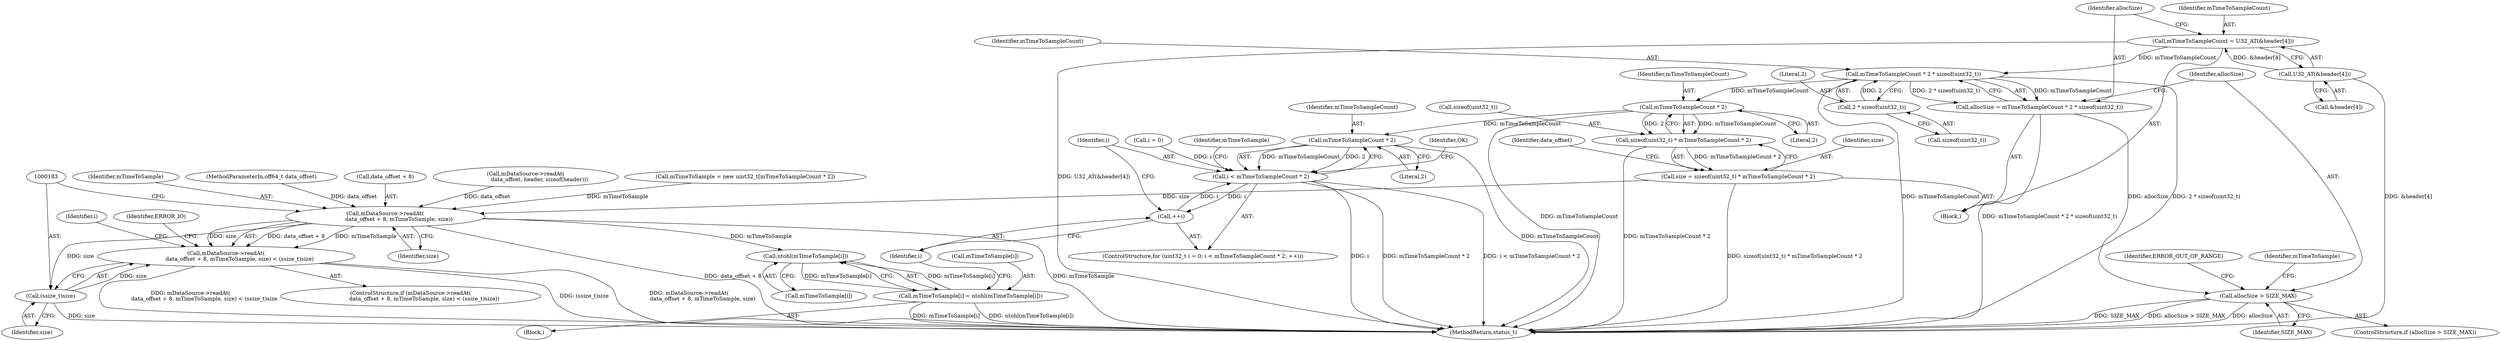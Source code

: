 digraph "1_Android_cf1581c66c2ad8c5b1aaca2e43e350cf5974f46d_1@API" {
"1000148" [label="(Call,mTimeToSampleCount * 2 * sizeof(uint32_t))"];
"1000138" [label="(Call,mTimeToSampleCount = U32_AT(&header[4]))"];
"1000140" [label="(Call,U32_AT(&header[4]))"];
"1000150" [label="(Call,2 * sizeof(uint32_t))"];
"1000146" [label="(Call,allocSize = mTimeToSampleCount * 2 * sizeof(uint32_t))"];
"1000155" [label="(Call,allocSize > SIZE_MAX)"];
"1000171" [label="(Call,mTimeToSampleCount * 2)"];
"1000168" [label="(Call,sizeof(uint32_t) * mTimeToSampleCount * 2)"];
"1000166" [label="(Call,size = sizeof(uint32_t) * mTimeToSampleCount * 2)"];
"1000176" [label="(Call,mDataSource->readAt(\n                data_offset + 8, mTimeToSample, size))"];
"1000175" [label="(Call,mDataSource->readAt(\n                data_offset + 8, mTimeToSample, size) < (ssize_t)size)"];
"1000182" [label="(Call,(ssize_t)size)"];
"1000205" [label="(Call,ntohl(mTimeToSample[i]))"];
"1000201" [label="(Call,mTimeToSample[i] = ntohl(mTimeToSample[i]))"];
"1000195" [label="(Call,mTimeToSampleCount * 2)"];
"1000193" [label="(Call,i < mTimeToSampleCount * 2)"];
"1000198" [label="(Call,++i)"];
"1000150" [label="(Call,2 * sizeof(uint32_t))"];
"1000171" [label="(Call,mTimeToSampleCount * 2)"];
"1000149" [label="(Identifier,mTimeToSampleCount)"];
"1000141" [label="(Call,&header[4])"];
"1000176" [label="(Call,mDataSource->readAt(\n                data_offset + 8, mTimeToSample, size))"];
"1000151" [label="(Literal,2)"];
"1000211" [label="(MethodReturn,status_t)"];
"1000147" [label="(Identifier,allocSize)"];
"1000146" [label="(Call,allocSize = mTimeToSampleCount * 2 * sizeof(uint32_t))"];
"1000160" [label="(Identifier,ERROR_OUT_OF_RANGE)"];
"1000162" [label="(Identifier,mTimeToSample)"];
"1000167" [label="(Identifier,size)"];
"1000201" [label="(Call,mTimeToSample[i] = ntohl(mTimeToSample[i]))"];
"1000202" [label="(Call,mTimeToSample[i])"];
"1000193" [label="(Call,i < mTimeToSampleCount * 2)"];
"1000156" [label="(Identifier,allocSize)"];
"1000198" [label="(Call,++i)"];
"1000184" [label="(Identifier,size)"];
"1000197" [label="(Literal,2)"];
"1000152" [label="(Call,sizeof(uint32_t))"];
"1000180" [label="(Identifier,mTimeToSample)"];
"1000101" [label="(MethodParameterIn,off64_t data_offset)"];
"1000175" [label="(Call,mDataSource->readAt(\n                data_offset + 8, mTimeToSample, size) < (ssize_t)size)"];
"1000177" [label="(Call,data_offset + 8)"];
"1000118" [label="(Call,mDataSource->readAt(\n                data_offset, header, sizeof(header)))"];
"1000195" [label="(Call,mTimeToSampleCount * 2)"];
"1000178" [label="(Identifier,data_offset)"];
"1000194" [label="(Identifier,i)"];
"1000157" [label="(Identifier,SIZE_MAX)"];
"1000210" [label="(Identifier,OK)"];
"1000139" [label="(Identifier,mTimeToSampleCount)"];
"1000182" [label="(Call,(ssize_t)size)"];
"1000181" [label="(Identifier,size)"];
"1000161" [label="(Call,mTimeToSample = new uint32_t[mTimeToSampleCount * 2])"];
"1000190" [label="(Call,i = 0)"];
"1000191" [label="(Identifier,i)"];
"1000166" [label="(Call,size = sizeof(uint32_t) * mTimeToSampleCount * 2)"];
"1000188" [label="(ControlStructure,for (uint32_t i = 0; i < mTimeToSampleCount * 2; ++i))"];
"1000187" [label="(Identifier,ERROR_IO)"];
"1000148" [label="(Call,mTimeToSampleCount * 2 * sizeof(uint32_t))"];
"1000200" [label="(Block,)"];
"1000155" [label="(Call,allocSize > SIZE_MAX)"];
"1000173" [label="(Literal,2)"];
"1000138" [label="(Call,mTimeToSampleCount = U32_AT(&header[4]))"];
"1000199" [label="(Identifier,i)"];
"1000169" [label="(Call,sizeof(uint32_t))"];
"1000140" [label="(Call,U32_AT(&header[4]))"];
"1000154" [label="(ControlStructure,if (allocSize > SIZE_MAX))"];
"1000172" [label="(Identifier,mTimeToSampleCount)"];
"1000206" [label="(Call,mTimeToSample[i])"];
"1000103" [label="(Block,)"];
"1000205" [label="(Call,ntohl(mTimeToSample[i]))"];
"1000203" [label="(Identifier,mTimeToSample)"];
"1000196" [label="(Identifier,mTimeToSampleCount)"];
"1000168" [label="(Call,sizeof(uint32_t) * mTimeToSampleCount * 2)"];
"1000174" [label="(ControlStructure,if (mDataSource->readAt(\n                data_offset + 8, mTimeToSample, size) < (ssize_t)size))"];
"1000148" -> "1000146"  [label="AST: "];
"1000148" -> "1000150"  [label="CFG: "];
"1000149" -> "1000148"  [label="AST: "];
"1000150" -> "1000148"  [label="AST: "];
"1000146" -> "1000148"  [label="CFG: "];
"1000148" -> "1000211"  [label="DDG: mTimeToSampleCount"];
"1000148" -> "1000211"  [label="DDG: 2 * sizeof(uint32_t)"];
"1000148" -> "1000146"  [label="DDG: mTimeToSampleCount"];
"1000148" -> "1000146"  [label="DDG: 2 * sizeof(uint32_t)"];
"1000138" -> "1000148"  [label="DDG: mTimeToSampleCount"];
"1000150" -> "1000148"  [label="DDG: 2"];
"1000148" -> "1000171"  [label="DDG: mTimeToSampleCount"];
"1000138" -> "1000103"  [label="AST: "];
"1000138" -> "1000140"  [label="CFG: "];
"1000139" -> "1000138"  [label="AST: "];
"1000140" -> "1000138"  [label="AST: "];
"1000147" -> "1000138"  [label="CFG: "];
"1000138" -> "1000211"  [label="DDG: U32_AT(&header[4])"];
"1000140" -> "1000138"  [label="DDG: &header[4]"];
"1000140" -> "1000141"  [label="CFG: "];
"1000141" -> "1000140"  [label="AST: "];
"1000140" -> "1000211"  [label="DDG: &header[4]"];
"1000150" -> "1000152"  [label="CFG: "];
"1000151" -> "1000150"  [label="AST: "];
"1000152" -> "1000150"  [label="AST: "];
"1000146" -> "1000103"  [label="AST: "];
"1000147" -> "1000146"  [label="AST: "];
"1000156" -> "1000146"  [label="CFG: "];
"1000146" -> "1000211"  [label="DDG: mTimeToSampleCount * 2 * sizeof(uint32_t)"];
"1000146" -> "1000155"  [label="DDG: allocSize"];
"1000155" -> "1000154"  [label="AST: "];
"1000155" -> "1000157"  [label="CFG: "];
"1000156" -> "1000155"  [label="AST: "];
"1000157" -> "1000155"  [label="AST: "];
"1000160" -> "1000155"  [label="CFG: "];
"1000162" -> "1000155"  [label="CFG: "];
"1000155" -> "1000211"  [label="DDG: SIZE_MAX"];
"1000155" -> "1000211"  [label="DDG: allocSize > SIZE_MAX"];
"1000155" -> "1000211"  [label="DDG: allocSize"];
"1000171" -> "1000168"  [label="AST: "];
"1000171" -> "1000173"  [label="CFG: "];
"1000172" -> "1000171"  [label="AST: "];
"1000173" -> "1000171"  [label="AST: "];
"1000168" -> "1000171"  [label="CFG: "];
"1000171" -> "1000211"  [label="DDG: mTimeToSampleCount"];
"1000171" -> "1000168"  [label="DDG: mTimeToSampleCount"];
"1000171" -> "1000168"  [label="DDG: 2"];
"1000171" -> "1000195"  [label="DDG: mTimeToSampleCount"];
"1000168" -> "1000166"  [label="AST: "];
"1000169" -> "1000168"  [label="AST: "];
"1000166" -> "1000168"  [label="CFG: "];
"1000168" -> "1000211"  [label="DDG: mTimeToSampleCount * 2"];
"1000168" -> "1000166"  [label="DDG: mTimeToSampleCount * 2"];
"1000166" -> "1000103"  [label="AST: "];
"1000167" -> "1000166"  [label="AST: "];
"1000178" -> "1000166"  [label="CFG: "];
"1000166" -> "1000211"  [label="DDG: sizeof(uint32_t) * mTimeToSampleCount * 2"];
"1000166" -> "1000176"  [label="DDG: size"];
"1000176" -> "1000175"  [label="AST: "];
"1000176" -> "1000181"  [label="CFG: "];
"1000177" -> "1000176"  [label="AST: "];
"1000180" -> "1000176"  [label="AST: "];
"1000181" -> "1000176"  [label="AST: "];
"1000183" -> "1000176"  [label="CFG: "];
"1000176" -> "1000211"  [label="DDG: mTimeToSample"];
"1000176" -> "1000211"  [label="DDG: data_offset + 8"];
"1000176" -> "1000175"  [label="DDG: data_offset + 8"];
"1000176" -> "1000175"  [label="DDG: mTimeToSample"];
"1000176" -> "1000175"  [label="DDG: size"];
"1000118" -> "1000176"  [label="DDG: data_offset"];
"1000101" -> "1000176"  [label="DDG: data_offset"];
"1000161" -> "1000176"  [label="DDG: mTimeToSample"];
"1000176" -> "1000182"  [label="DDG: size"];
"1000176" -> "1000205"  [label="DDG: mTimeToSample"];
"1000175" -> "1000174"  [label="AST: "];
"1000175" -> "1000182"  [label="CFG: "];
"1000182" -> "1000175"  [label="AST: "];
"1000187" -> "1000175"  [label="CFG: "];
"1000191" -> "1000175"  [label="CFG: "];
"1000175" -> "1000211"  [label="DDG: (ssize_t)size"];
"1000175" -> "1000211"  [label="DDG: mDataSource->readAt(\n                data_offset + 8, mTimeToSample, size)"];
"1000175" -> "1000211"  [label="DDG: mDataSource->readAt(\n                data_offset + 8, mTimeToSample, size) < (ssize_t)size"];
"1000182" -> "1000175"  [label="DDG: size"];
"1000182" -> "1000184"  [label="CFG: "];
"1000183" -> "1000182"  [label="AST: "];
"1000184" -> "1000182"  [label="AST: "];
"1000182" -> "1000211"  [label="DDG: size"];
"1000205" -> "1000201"  [label="AST: "];
"1000205" -> "1000206"  [label="CFG: "];
"1000206" -> "1000205"  [label="AST: "];
"1000201" -> "1000205"  [label="CFG: "];
"1000205" -> "1000201"  [label="DDG: mTimeToSample[i]"];
"1000201" -> "1000205"  [label="DDG: mTimeToSample[i]"];
"1000201" -> "1000200"  [label="AST: "];
"1000202" -> "1000201"  [label="AST: "];
"1000199" -> "1000201"  [label="CFG: "];
"1000201" -> "1000211"  [label="DDG: ntohl(mTimeToSample[i])"];
"1000201" -> "1000211"  [label="DDG: mTimeToSample[i]"];
"1000195" -> "1000193"  [label="AST: "];
"1000195" -> "1000197"  [label="CFG: "];
"1000196" -> "1000195"  [label="AST: "];
"1000197" -> "1000195"  [label="AST: "];
"1000193" -> "1000195"  [label="CFG: "];
"1000195" -> "1000211"  [label="DDG: mTimeToSampleCount"];
"1000195" -> "1000193"  [label="DDG: mTimeToSampleCount"];
"1000195" -> "1000193"  [label="DDG: 2"];
"1000193" -> "1000188"  [label="AST: "];
"1000194" -> "1000193"  [label="AST: "];
"1000203" -> "1000193"  [label="CFG: "];
"1000210" -> "1000193"  [label="CFG: "];
"1000193" -> "1000211"  [label="DDG: i"];
"1000193" -> "1000211"  [label="DDG: mTimeToSampleCount * 2"];
"1000193" -> "1000211"  [label="DDG: i < mTimeToSampleCount * 2"];
"1000190" -> "1000193"  [label="DDG: i"];
"1000198" -> "1000193"  [label="DDG: i"];
"1000193" -> "1000198"  [label="DDG: i"];
"1000198" -> "1000188"  [label="AST: "];
"1000198" -> "1000199"  [label="CFG: "];
"1000199" -> "1000198"  [label="AST: "];
"1000194" -> "1000198"  [label="CFG: "];
}
